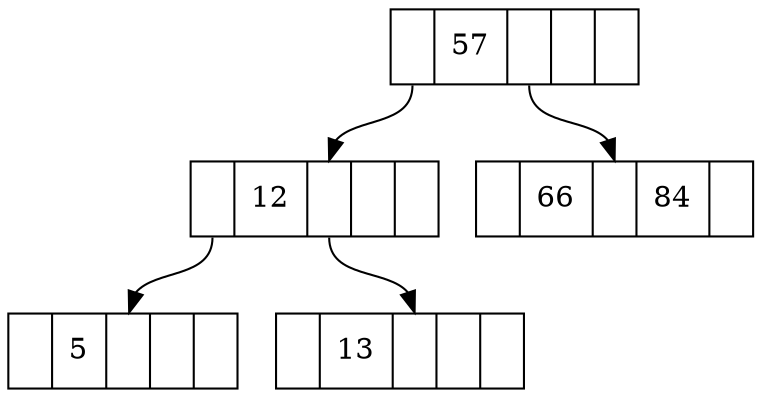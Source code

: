 digraph g {
	
	node [shape = record];

	n1 [label="<l>| 57 |<c>||<r>"];
	n2 [label="<l>| 12 |<c>||<r>"];
	n3 [label="<l>| 66 |<c>| 84 |<r>"];
	n4 [label="<l>| 5  |<c>||<r>"];
	n5 [label="<l>| 13 |<c>||<r>"];
	n1:l -> n2:c
	n1:c -> n3:c

	n2:l -> n4:c
	n2:c -> n5:c
}
